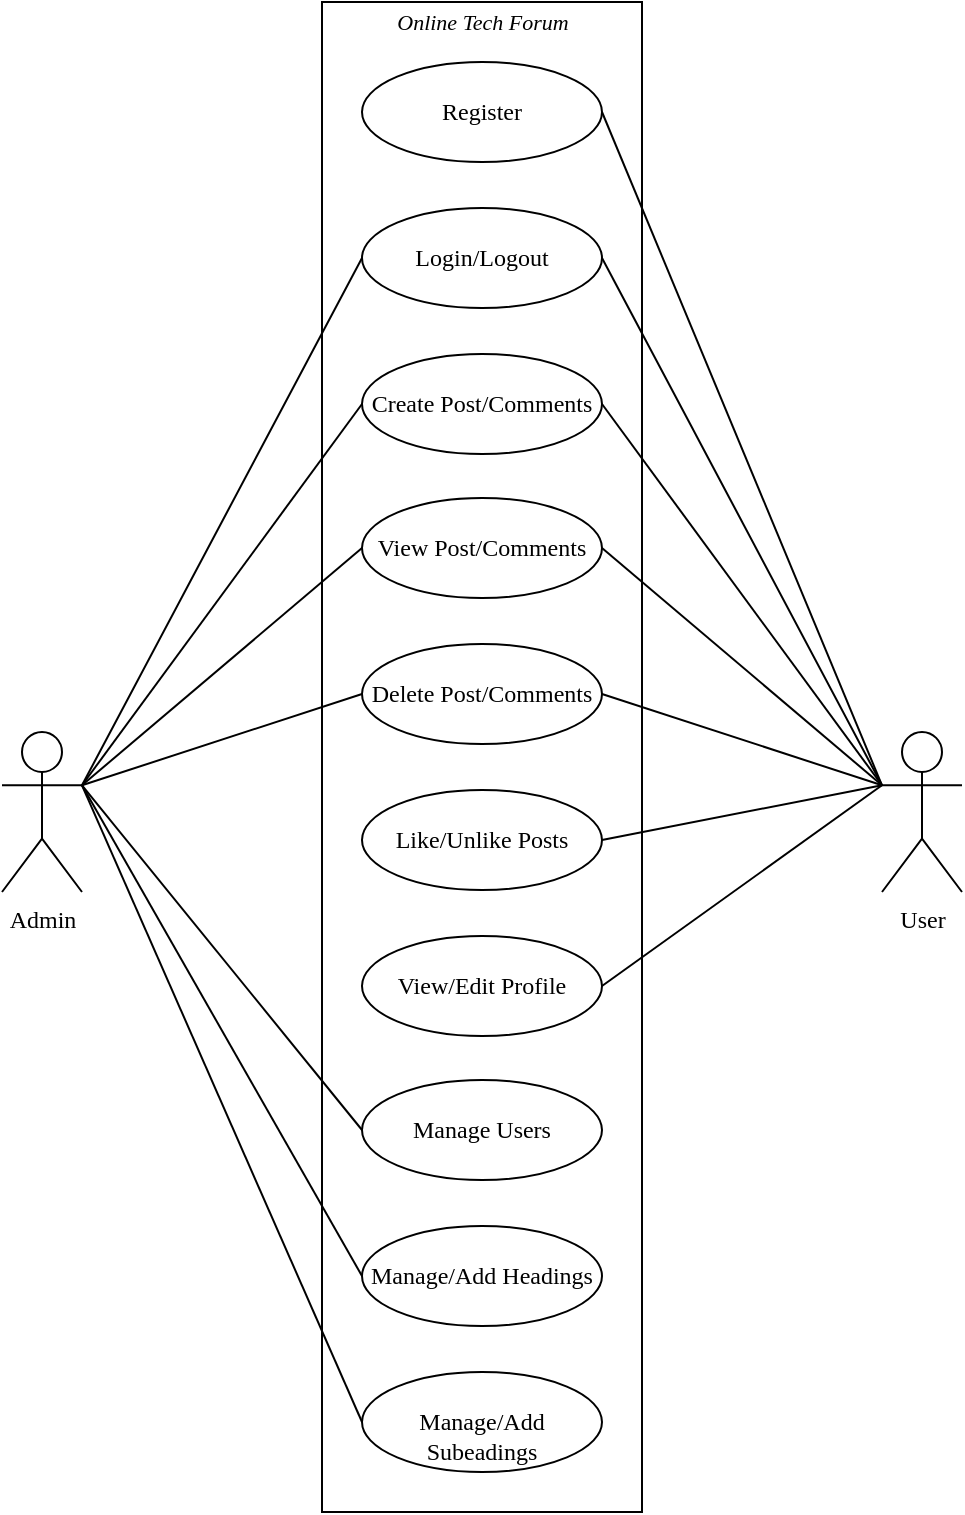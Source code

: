 <mxfile version="22.1.4" type="github">
  <diagram name="Page-1" id="YHU6Rgnys7c8z3kesIiD">
    <mxGraphModel dx="1380" dy="741" grid="1" gridSize="10" guides="1" tooltips="1" connect="1" arrows="1" fold="1" page="1" pageScale="1" pageWidth="827" pageHeight="1169" math="0" shadow="0">
      <root>
        <mxCell id="0" />
        <mxCell id="1" parent="0" />
        <mxCell id="6OsOoaI9JA8HRrGluOtq-1" value="" style="rounded=0;whiteSpace=wrap;html=1;fillColor=none;fontFamily=Times New Roman;labelBackgroundColor=none;" parent="1" vertex="1">
          <mxGeometry x="320" y="75" width="160" height="755" as="geometry" />
        </mxCell>
        <mxCell id="6OsOoaI9JA8HRrGluOtq-2" value="Register" style="ellipse;whiteSpace=wrap;html=1;fontFamily=Times New Roman;labelBackgroundColor=none;" parent="1" vertex="1">
          <mxGeometry x="340" y="105" width="120" height="50" as="geometry" />
        </mxCell>
        <mxCell id="6OsOoaI9JA8HRrGluOtq-3" value="Login/Logout" style="ellipse;whiteSpace=wrap;html=1;fontFamily=Times New Roman;labelBackgroundColor=none;" parent="1" vertex="1">
          <mxGeometry x="340" y="178" width="120" height="50" as="geometry" />
        </mxCell>
        <mxCell id="6OsOoaI9JA8HRrGluOtq-4" value="Create Post/Comments" style="ellipse;whiteSpace=wrap;html=1;fontFamily=Times New Roman;labelBackgroundColor=none;" parent="1" vertex="1">
          <mxGeometry x="340" y="251" width="120" height="50" as="geometry" />
        </mxCell>
        <mxCell id="6OsOoaI9JA8HRrGluOtq-5" value="View Post/Comments" style="ellipse;whiteSpace=wrap;html=1;fontFamily=Times New Roman;labelBackgroundColor=none;" parent="1" vertex="1">
          <mxGeometry x="340" y="323" width="120" height="50" as="geometry" />
        </mxCell>
        <mxCell id="6OsOoaI9JA8HRrGluOtq-8" value="View/Edit Profile" style="ellipse;whiteSpace=wrap;html=1;fontFamily=Times New Roman;labelBackgroundColor=none;" parent="1" vertex="1">
          <mxGeometry x="340" y="542" width="120" height="50" as="geometry" />
        </mxCell>
        <mxCell id="6OsOoaI9JA8HRrGluOtq-10" value="Delete Post/Comments" style="ellipse;whiteSpace=wrap;html=1;fontFamily=Times New Roman;labelBackgroundColor=none;" parent="1" vertex="1">
          <mxGeometry x="340" y="396" width="120" height="50" as="geometry" />
        </mxCell>
        <mxCell id="6OsOoaI9JA8HRrGluOtq-11" value="Like/Unlike Posts" style="ellipse;whiteSpace=wrap;html=1;fontFamily=Times New Roman;labelBackgroundColor=none;" parent="1" vertex="1">
          <mxGeometry x="340" y="469" width="120" height="50" as="geometry" />
        </mxCell>
        <mxCell id="6OsOoaI9JA8HRrGluOtq-12" value="&lt;br&gt;&lt;span style=&quot;color: rgb(0, 0, 0); font-size: 12px; font-style: normal; font-variant-ligatures: normal; font-variant-caps: normal; font-weight: 400; letter-spacing: normal; orphans: 2; text-align: center; text-indent: 0px; text-transform: none; widows: 2; word-spacing: 0px; -webkit-text-stroke-width: 0px; text-decoration-thickness: initial; text-decoration-style: initial; text-decoration-color: initial; float: none; display: inline !important;&quot;&gt;Manage/Add Subeadings&lt;/span&gt;&lt;br&gt;" style="ellipse;whiteSpace=wrap;html=1;fontFamily=Times New Roman;labelBackgroundColor=none;" parent="1" vertex="1">
          <mxGeometry x="340" y="760" width="120" height="50" as="geometry" />
        </mxCell>
        <mxCell id="6OsOoaI9JA8HRrGluOtq-13" value="Manage/Add Headings" style="ellipse;whiteSpace=wrap;html=1;fontFamily=Times New Roman;labelBackgroundColor=none;" parent="1" vertex="1">
          <mxGeometry x="340" y="687" width="120" height="50" as="geometry" />
        </mxCell>
        <mxCell id="6OsOoaI9JA8HRrGluOtq-14" value="Manage Users" style="ellipse;whiteSpace=wrap;html=1;fontFamily=Times New Roman;labelBackgroundColor=none;" parent="1" vertex="1">
          <mxGeometry x="340" y="614" width="120" height="50" as="geometry" />
        </mxCell>
        <mxCell id="6OsOoaI9JA8HRrGluOtq-15" value="Admin" style="shape=umlActor;verticalLabelPosition=bottom;verticalAlign=top;html=1;outlineConnect=0;fontFamily=Times New Roman;labelBackgroundColor=none;" parent="1" vertex="1">
          <mxGeometry x="160" y="440" width="40" height="80" as="geometry" />
        </mxCell>
        <mxCell id="6OsOoaI9JA8HRrGluOtq-22" value="&lt;i&gt;Online Tech Forum&lt;/i&gt;" style="edgeLabel;html=1;align=center;verticalAlign=middle;resizable=0;points=[];fontFamily=Times New Roman;labelBackgroundColor=none;" parent="1" vertex="1" connectable="0">
          <mxGeometry x="400.0" y="84.998" as="geometry" />
        </mxCell>
        <mxCell id="6OsOoaI9JA8HRrGluOtq-24" value="User" style="shape=umlActor;verticalLabelPosition=bottom;verticalAlign=top;html=1;outlineConnect=0;fontFamily=Times New Roman;labelBackgroundColor=none;" parent="1" vertex="1">
          <mxGeometry x="600" y="440" width="40" height="80" as="geometry" />
        </mxCell>
        <mxCell id="3lIeCYlXyhgfRKKZfb64-5" value="" style="endArrow=none;html=1;rounded=0;exitX=1;exitY=0.333;exitDx=0;exitDy=0;exitPerimeter=0;entryX=0;entryY=0.5;entryDx=0;entryDy=0;" parent="1" source="6OsOoaI9JA8HRrGluOtq-15" target="6OsOoaI9JA8HRrGluOtq-3" edge="1">
          <mxGeometry width="50" height="50" relative="1" as="geometry">
            <mxPoint x="240" y="480" as="sourcePoint" />
            <mxPoint x="250" y="380" as="targetPoint" />
          </mxGeometry>
        </mxCell>
        <mxCell id="3lIeCYlXyhgfRKKZfb64-6" value="" style="endArrow=none;html=1;rounded=0;entryX=0;entryY=0.333;entryDx=0;entryDy=0;entryPerimeter=0;exitX=1;exitY=0.5;exitDx=0;exitDy=0;" parent="1" source="6OsOoaI9JA8HRrGluOtq-2" target="6OsOoaI9JA8HRrGluOtq-24" edge="1">
          <mxGeometry width="50" height="50" relative="1" as="geometry">
            <mxPoint x="620" y="370" as="sourcePoint" />
            <mxPoint x="670" y="320" as="targetPoint" />
          </mxGeometry>
        </mxCell>
        <mxCell id="3lIeCYlXyhgfRKKZfb64-7" value="" style="endArrow=none;html=1;rounded=0;entryX=0;entryY=0.333;entryDx=0;entryDy=0;entryPerimeter=0;exitX=1;exitY=0.5;exitDx=0;exitDy=0;" parent="1" source="6OsOoaI9JA8HRrGluOtq-3" target="6OsOoaI9JA8HRrGluOtq-24" edge="1">
          <mxGeometry width="50" height="50" relative="1" as="geometry">
            <mxPoint x="650" y="200" as="sourcePoint" />
            <mxPoint x="600" y="537" as="targetPoint" />
          </mxGeometry>
        </mxCell>
        <mxCell id="3lIeCYlXyhgfRKKZfb64-8" value="" style="endArrow=none;html=1;rounded=0;entryX=0;entryY=0.333;entryDx=0;entryDy=0;entryPerimeter=0;exitX=1;exitY=0.5;exitDx=0;exitDy=0;" parent="1" source="6OsOoaI9JA8HRrGluOtq-4" target="6OsOoaI9JA8HRrGluOtq-24" edge="1">
          <mxGeometry width="50" height="50" relative="1" as="geometry">
            <mxPoint x="610" y="183" as="sourcePoint" />
            <mxPoint x="750" y="520" as="targetPoint" />
          </mxGeometry>
        </mxCell>
        <mxCell id="3lIeCYlXyhgfRKKZfb64-9" value="" style="endArrow=none;html=1;rounded=0;entryX=0;entryY=0.333;entryDx=0;entryDy=0;entryPerimeter=0;exitX=1;exitY=0.5;exitDx=0;exitDy=0;" parent="1" source="6OsOoaI9JA8HRrGluOtq-5" target="6OsOoaI9JA8HRrGluOtq-24" edge="1">
          <mxGeometry width="50" height="50" relative="1" as="geometry">
            <mxPoint x="610" y="140" as="sourcePoint" />
            <mxPoint x="750" y="477" as="targetPoint" />
          </mxGeometry>
        </mxCell>
        <mxCell id="3lIeCYlXyhgfRKKZfb64-10" value="" style="endArrow=none;html=1;rounded=0;entryX=0;entryY=0.333;entryDx=0;entryDy=0;entryPerimeter=0;exitX=1;exitY=0.5;exitDx=0;exitDy=0;fontStyle=1" parent="1" source="6OsOoaI9JA8HRrGluOtq-8" target="6OsOoaI9JA8HRrGluOtq-24" edge="1">
          <mxGeometry width="50" height="50" relative="1" as="geometry">
            <mxPoint x="650" y="238" as="sourcePoint" />
            <mxPoint x="790" y="575" as="targetPoint" />
          </mxGeometry>
        </mxCell>
        <mxCell id="3lIeCYlXyhgfRKKZfb64-11" value="" style="endArrow=none;html=1;rounded=0;exitX=1;exitY=0.5;exitDx=0;exitDy=0;entryX=0;entryY=0.333;entryDx=0;entryDy=0;entryPerimeter=0;" parent="1" source="6OsOoaI9JA8HRrGluOtq-10" target="6OsOoaI9JA8HRrGluOtq-24" edge="1">
          <mxGeometry width="50" height="50" relative="1" as="geometry">
            <mxPoint x="670" y="60" as="sourcePoint" />
            <mxPoint x="680" y="460" as="targetPoint" />
          </mxGeometry>
        </mxCell>
        <mxCell id="3lIeCYlXyhgfRKKZfb64-12" value="" style="endArrow=none;html=1;rounded=0;entryX=1;entryY=0.5;entryDx=0;entryDy=0;exitX=0;exitY=0.333;exitDx=0;exitDy=0;exitPerimeter=0;" parent="1" source="6OsOoaI9JA8HRrGluOtq-24" target="6OsOoaI9JA8HRrGluOtq-11" edge="1">
          <mxGeometry width="50" height="50" relative="1" as="geometry">
            <mxPoint x="510" y="451.5" as="sourcePoint" />
            <mxPoint x="650" y="788.5" as="targetPoint" />
          </mxGeometry>
        </mxCell>
        <mxCell id="3lIeCYlXyhgfRKKZfb64-14" value="" style="endArrow=none;html=1;rounded=0;exitX=1;exitY=0.333;exitDx=0;exitDy=0;exitPerimeter=0;entryX=0;entryY=0.5;entryDx=0;entryDy=0;" parent="1" source="6OsOoaI9JA8HRrGluOtq-15" target="6OsOoaI9JA8HRrGluOtq-14" edge="1">
          <mxGeometry width="50" height="50" relative="1" as="geometry">
            <mxPoint y="435" as="sourcePoint" />
            <mxPoint x="140" y="168" as="targetPoint" />
          </mxGeometry>
        </mxCell>
        <mxCell id="3lIeCYlXyhgfRKKZfb64-16" value="" style="endArrow=none;html=1;rounded=0;exitX=1;exitY=0.333;exitDx=0;exitDy=0;exitPerimeter=0;entryX=0;entryY=0.5;entryDx=0;entryDy=0;" parent="1" source="6OsOoaI9JA8HRrGluOtq-15" target="6OsOoaI9JA8HRrGluOtq-5" edge="1">
          <mxGeometry width="50" height="50" relative="1" as="geometry">
            <mxPoint x="100" y="467" as="sourcePoint" />
            <mxPoint x="240" y="200" as="targetPoint" />
          </mxGeometry>
        </mxCell>
        <mxCell id="3lIeCYlXyhgfRKKZfb64-17" value="" style="endArrow=none;html=1;rounded=0;exitX=1;exitY=0.333;exitDx=0;exitDy=0;exitPerimeter=0;entryX=0;entryY=0.5;entryDx=0;entryDy=0;" parent="1" source="6OsOoaI9JA8HRrGluOtq-15" target="6OsOoaI9JA8HRrGluOtq-10" edge="1">
          <mxGeometry width="50" height="50" relative="1" as="geometry">
            <mxPoint x="80" y="473.5" as="sourcePoint" />
            <mxPoint x="220" y="206.5" as="targetPoint" />
          </mxGeometry>
        </mxCell>
        <mxCell id="3lIeCYlXyhgfRKKZfb64-18" value="" style="endArrow=none;html=1;rounded=0;exitX=1;exitY=0.333;exitDx=0;exitDy=0;exitPerimeter=0;entryX=0;entryY=0.5;entryDx=0;entryDy=0;" parent="1" source="6OsOoaI9JA8HRrGluOtq-15" target="6OsOoaI9JA8HRrGluOtq-13" edge="1">
          <mxGeometry width="50" height="50" relative="1" as="geometry">
            <mxPoint x="160" y="753.5" as="sourcePoint" />
            <mxPoint x="300" y="486.5" as="targetPoint" />
          </mxGeometry>
        </mxCell>
        <mxCell id="3lIeCYlXyhgfRKKZfb64-19" value="" style="endArrow=none;html=1;rounded=0;exitX=1;exitY=0.333;exitDx=0;exitDy=0;exitPerimeter=0;entryX=0;entryY=0.5;entryDx=0;entryDy=0;" parent="1" source="6OsOoaI9JA8HRrGluOtq-15" target="6OsOoaI9JA8HRrGluOtq-4" edge="1">
          <mxGeometry width="50" height="50" relative="1" as="geometry">
            <mxPoint x="270" y="537" as="sourcePoint" />
            <mxPoint x="410" y="270" as="targetPoint" />
          </mxGeometry>
        </mxCell>
        <mxCell id="3lIeCYlXyhgfRKKZfb64-20" value="" style="endArrow=none;html=1;rounded=0;exitX=1;exitY=0.333;exitDx=0;exitDy=0;exitPerimeter=0;entryX=0;entryY=0.5;entryDx=0;entryDy=0;" parent="1" source="6OsOoaI9JA8HRrGluOtq-15" target="6OsOoaI9JA8HRrGluOtq-12" edge="1">
          <mxGeometry width="50" height="50" relative="1" as="geometry">
            <mxPoint x="170" y="520" as="sourcePoint" />
            <mxPoint x="310" y="813" as="targetPoint" />
          </mxGeometry>
        </mxCell>
      </root>
    </mxGraphModel>
  </diagram>
</mxfile>
